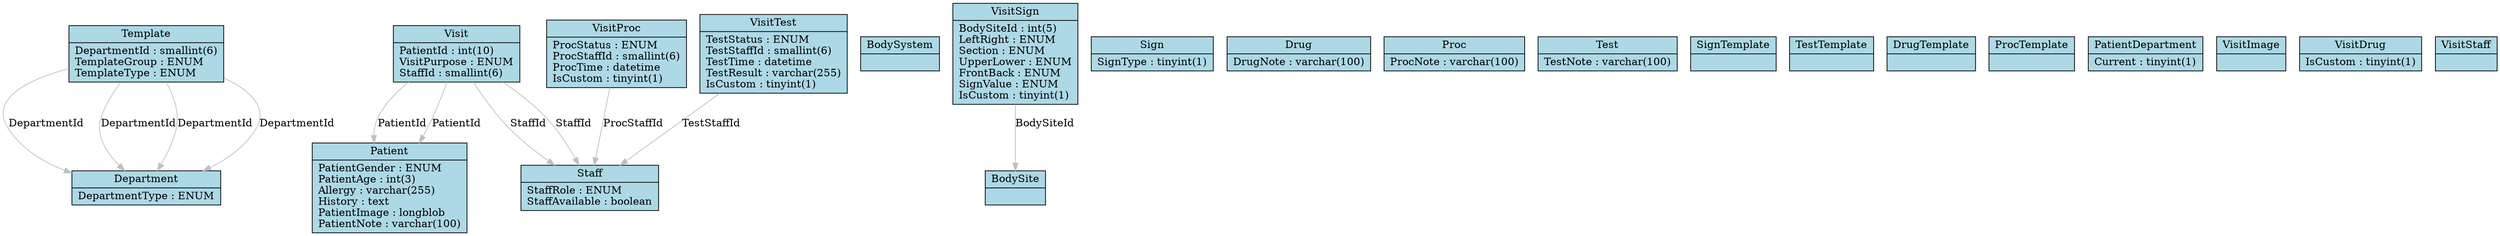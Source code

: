 digraph hospital_erd {
    rankdir=TB;
    node [shape=record, style=filled, fillcolor=lightblue];
    edge [color=gray];
    
    Department [label="{<table>Department|DepartmentType : ENUM\l}"];
    Staff [label="{<table>Staff|StaffRole : ENUM\lStaffAvailable : boolean\l}"];
    BodySystem [label="{<table>BodySystem|}"];
    BodySite [label="{<table>BodySite|}"];
    Sign [label="{<table>Sign|SignType : tinyint(1)\l}"];
    Drug [label="{<table>Drug|DrugNote : varchar(100)\l}"];
    Proc [label="{<table>Proc|ProcNote : varchar(100)\l}"];
    Test [label="{<table>Test|TestNote : varchar(100)\l}"];
    Template [label="{<table>Template|DepartmentId : smallint(6)\lTemplateGroup : ENUM\lTemplateType : ENUM\l}"];
    SignTemplate [label="{<table>SignTemplate|}"];
    TestTemplate [label="{<table>TestTemplate|}"];
    DrugTemplate [label="{<table>DrugTemplate|}"];
    ProcTemplate [label="{<table>ProcTemplate|}"];
    Patient [label="{<table>Patient|PatientGender : ENUM\lPatientAge : int(3)\lAllergy : varchar(255)\lHistory : text\lPatientImage : longblob\lPatientNote : varchar(100)\l}"];
    PatientDepartment [label="{<table>PatientDepartment|Current : tinyint(1)\l}"];
    Visit [label="{<table>Visit|PatientId : int(10)\lVisitPurpose : ENUM\lStaffId : smallint(6)\l}"];
    VisitImage [label="{<table>VisitImage|}"];
    VisitSign [label="{<table>VisitSign|BodySiteId : int(5)\lLeftRight : ENUM\lSection : ENUM\lUpperLower : ENUM\lFrontBack : ENUM\lSignValue : ENUM\lIsCustom : tinyint(1)\l}"];
    VisitDrug [label="{<table>VisitDrug|IsCustom : tinyint(1)\l}"];
    VisitProc [label="{<table>VisitProc|ProcStatus : ENUM\lProcStaffId : smallint(6)\lProcTime : datetime\lIsCustom : tinyint(1)\l}"];
    VisitTest [label="{<table>VisitTest|TestStatus : ENUM\lTestStaffId : smallint(6)\lTestTime : datetime\lTestResult : varchar(255)\lIsCustom : tinyint(1)\l}"];
    VisitStaff [label="{<table>VisitStaff|}"];

    // Relationships
    Template -> Department [label="DepartmentId"];
    Template -> Department [label="DepartmentId"];
    Template -> Department [label="DepartmentId"];
    Visit -> Patient [label="PatientId"];
    Visit -> Patient [label="PatientId"];
    Template -> Department [label="DepartmentId"];
    Visit -> Staff [label="StaffId"];
    VisitSign -> BodySite [label="BodySiteId"];
    VisitProc -> Staff [label="ProcStaffId"];
    VisitTest -> Staff [label="TestStaffId"];
    Visit -> Staff [label="StaffId"];
}
